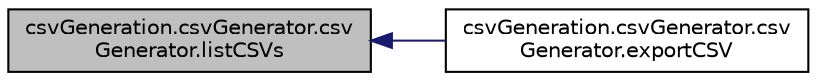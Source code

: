 digraph "csvGeneration.csvGenerator.csvGenerator.listCSVs"
{
  edge [fontname="Helvetica",fontsize="10",labelfontname="Helvetica",labelfontsize="10"];
  node [fontname="Helvetica",fontsize="10",shape=record];
  rankdir="LR";
  Node1 [label="csvGeneration.csvGenerator.csv\lGenerator.listCSVs",height=0.2,width=0.4,color="black", fillcolor="grey75", style="filled", fontcolor="black"];
  Node1 -> Node2 [dir="back",color="midnightblue",fontsize="10",style="solid",fontname="Helvetica"];
  Node2 [label="csvGeneration.csvGenerator.csv\lGenerator.exportCSV",height=0.2,width=0.4,color="black", fillcolor="white", style="filled",URL="$classcsv_generation_1_1csv_generator_1_1csv_generator.html#ab6acd9072c2dc19151ca889651db8af2"];
}
